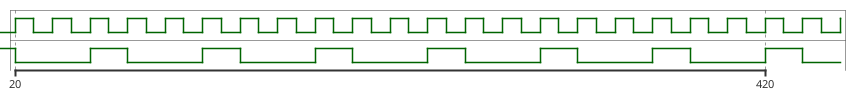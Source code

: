 @startuml
' robust "Web Browser" as WB
' concise "Web User" as WU

' @0
' WU is Idle
' WB is Idle

' @5
' WU is Waiting
' WB is Processing

' @8
' WB is Waiting

clock clk2 with period 20 pulse 10
clock clk3 with period 60 pulse 20
scale 400 as 750 pixels




@enduml

binary "Emission" as EN



@0
EN is high
@50
EN is low
@100
EN is high

@150
EN is low
@200
EN is high
@250
EN is low
@300
EN is high
@350
EN is low
@400
EN is high
@450
EN is low
@500
EN is high
@550
EN is low
@600
EN is high
@650
EN is low
@700
EN is high
@750
EN is low
@800
EN is high
@850
EN is low
@900
EN is high
@950
EN is low
@1000
EN is low
